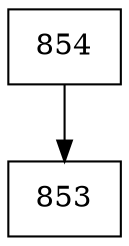 digraph G {
  node [shape=record];
  node0 [label="{854}"];
  node0 -> node1;
  node1 [label="{853}"];
}
